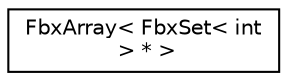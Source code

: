 digraph "クラス階層図"
{
  edge [fontname="Helvetica",fontsize="10",labelfontname="Helvetica",labelfontsize="10"];
  node [fontname="Helvetica",fontsize="10",shape=record];
  rankdir="LR";
  Node0 [label="FbxArray\< FbxSet\< int\l \> * \>",height=0.2,width=0.4,color="black", fillcolor="white", style="filled",URL="$class_fbx_array.html"];
}
